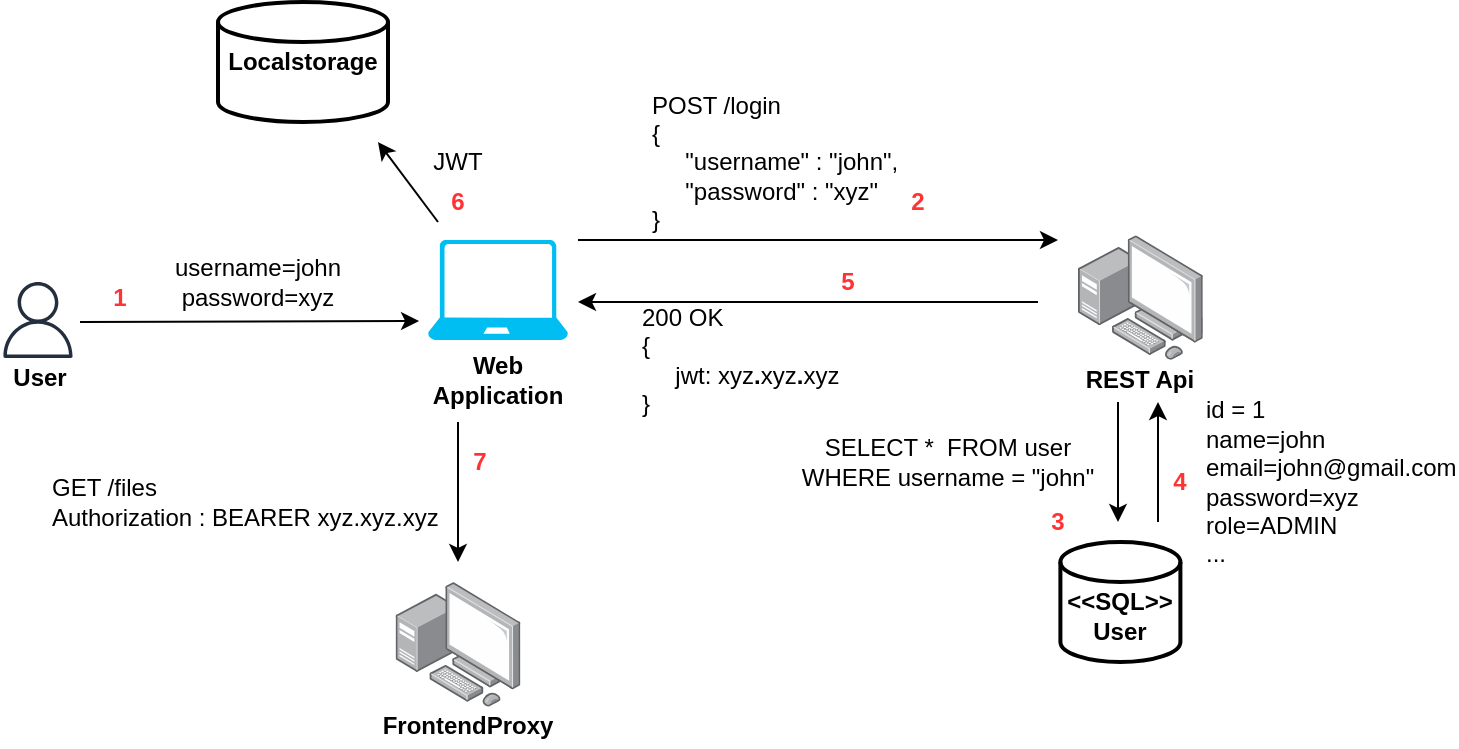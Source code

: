 <mxfile version="14.6.13" type="device"><diagram id="_V7-SiWRqN3R7Koynx4e" name="Pagina-1"><mxGraphModel dx="981" dy="574" grid="1" gridSize="10" guides="1" tooltips="1" connect="1" arrows="1" fold="1" page="1" pageScale="1" pageWidth="1169" pageHeight="827" math="0" shadow="0"><root><mxCell id="0"/><mxCell id="1" parent="0"/><mxCell id="jHizK3VEyP8ZVDnMUa7j-1" value="" style="verticalLabelPosition=bottom;html=1;verticalAlign=top;align=center;strokeColor=none;fillColor=#00BEF2;shape=mxgraph.azure.laptop;pointerEvents=1;" vertex="1" parent="1"><mxGeometry x="275" y="159" width="70" height="50" as="geometry"/></mxCell><mxCell id="jHizK3VEyP8ZVDnMUa7j-2" value="" style="outlineConnect=0;fontColor=#232F3E;gradientColor=none;fillColor=#232F3E;strokeColor=none;dashed=0;verticalLabelPosition=bottom;verticalAlign=top;align=center;html=1;fontSize=12;fontStyle=0;aspect=fixed;pointerEvents=1;shape=mxgraph.aws4.user;" vertex="1" parent="1"><mxGeometry x="61" y="180" width="38" height="38" as="geometry"/></mxCell><mxCell id="jHizK3VEyP8ZVDnMUa7j-3" value="&lt;b&gt;User&lt;/b&gt;" style="text;html=1;strokeColor=none;fillColor=none;align=center;verticalAlign=middle;whiteSpace=wrap;rounded=0;" vertex="1" parent="1"><mxGeometry x="61" y="218" width="40" height="20" as="geometry"/></mxCell><mxCell id="jHizK3VEyP8ZVDnMUa7j-4" value="&lt;b&gt;Web Application&lt;br&gt;&lt;/b&gt;" style="text;html=1;strokeColor=none;fillColor=none;align=center;verticalAlign=middle;whiteSpace=wrap;rounded=0;" vertex="1" parent="1"><mxGeometry x="270" y="219" width="80" height="20" as="geometry"/></mxCell><mxCell id="jHizK3VEyP8ZVDnMUa7j-6" value="" style="endArrow=classic;html=1;entryX=-0.064;entryY=0.81;entryDx=0;entryDy=0;entryPerimeter=0;" edge="1" parent="1" target="jHizK3VEyP8ZVDnMUa7j-1"><mxGeometry width="50" height="50" relative="1" as="geometry"><mxPoint x="101" y="200" as="sourcePoint"/><mxPoint x="181" y="230" as="targetPoint"/></mxGeometry></mxCell><mxCell id="jHizK3VEyP8ZVDnMUa7j-7" value="username=john&lt;br&gt;password=xyz" style="text;html=1;strokeColor=none;fillColor=none;align=center;verticalAlign=middle;whiteSpace=wrap;rounded=0;" vertex="1" parent="1"><mxGeometry x="170" y="170" width="40" height="20" as="geometry"/></mxCell><mxCell id="jHizK3VEyP8ZVDnMUa7j-8" value="" style="points=[];aspect=fixed;html=1;align=center;shadow=0;dashed=0;image;image=img/lib/allied_telesis/computer_and_terminals/Personal_Computer_with_Server.svg;" vertex="1" parent="1"><mxGeometry x="600" y="156.6" width="62.4" height="62.4" as="geometry"/></mxCell><mxCell id="jHizK3VEyP8ZVDnMUa7j-9" value="" style="endArrow=classic;html=1;" edge="1" parent="1"><mxGeometry width="50" height="50" relative="1" as="geometry"><mxPoint x="350" y="159" as="sourcePoint"/><mxPoint x="590" y="159" as="targetPoint"/></mxGeometry></mxCell><mxCell id="jHizK3VEyP8ZVDnMUa7j-10" value="POST /login&lt;br&gt;{&lt;br&gt;&amp;nbsp; &amp;nbsp; &amp;nbsp;&quot;username&quot; : &quot;john&quot;,&lt;br&gt;&amp;nbsp; &amp;nbsp; &amp;nbsp;&quot;password&quot; : &quot;xyz&quot;&lt;br&gt;}" style="text;html=1;strokeColor=none;fillColor=none;align=left;verticalAlign=middle;whiteSpace=wrap;rounded=0;" vertex="1" parent="1"><mxGeometry x="385" y="110" width="200" height="20" as="geometry"/></mxCell><mxCell id="jHizK3VEyP8ZVDnMUa7j-11" value="&lt;b&gt;&lt;br&gt;&amp;lt;&amp;lt;SQL&amp;gt;&amp;gt;&lt;br&gt;User&lt;/b&gt;" style="strokeWidth=2;html=1;shape=mxgraph.flowchart.database;whiteSpace=wrap;" vertex="1" parent="1"><mxGeometry x="591.2" y="310" width="60" height="60" as="geometry"/></mxCell><mxCell id="jHizK3VEyP8ZVDnMUa7j-13" value="&lt;b&gt;REST Api&lt;br&gt;&lt;/b&gt;" style="text;html=1;strokeColor=none;fillColor=none;align=center;verticalAlign=middle;whiteSpace=wrap;rounded=0;" vertex="1" parent="1"><mxGeometry x="591.2" y="219" width="80" height="20" as="geometry"/></mxCell><mxCell id="jHizK3VEyP8ZVDnMUa7j-14" value="" style="endArrow=classic;html=1;" edge="1" parent="1"><mxGeometry width="50" height="50" relative="1" as="geometry"><mxPoint x="620" y="240" as="sourcePoint"/><mxPoint x="620" y="300" as="targetPoint"/></mxGeometry></mxCell><mxCell id="jHizK3VEyP8ZVDnMUa7j-15" value="SELECT *&amp;nbsp; FROM user WHERE username = &quot;john&quot;" style="text;html=1;strokeColor=none;fillColor=none;align=center;verticalAlign=middle;whiteSpace=wrap;rounded=0;" vertex="1" parent="1"><mxGeometry x="450" y="260" width="170" height="20" as="geometry"/></mxCell><mxCell id="jHizK3VEyP8ZVDnMUa7j-16" value="" style="endArrow=classic;html=1;" edge="1" parent="1"><mxGeometry width="50" height="50" relative="1" as="geometry"><mxPoint x="640" y="300" as="sourcePoint"/><mxPoint x="640" y="240" as="targetPoint"/></mxGeometry></mxCell><mxCell id="jHizK3VEyP8ZVDnMUa7j-17" value="id = 1&lt;br&gt;name=john&lt;br&gt;email=john@gmail.com&lt;br&gt;password=xyz&lt;br&gt;role=ADMIN&lt;br&gt;..." style="text;html=1;strokeColor=none;fillColor=none;align=left;verticalAlign=middle;whiteSpace=wrap;rounded=0;" vertex="1" parent="1"><mxGeometry x="662.4" y="270" width="40" height="20" as="geometry"/></mxCell><mxCell id="jHizK3VEyP8ZVDnMUa7j-18" value="" style="endArrow=classic;html=1;" edge="1" parent="1"><mxGeometry width="50" height="50" relative="1" as="geometry"><mxPoint x="580" y="190" as="sourcePoint"/><mxPoint x="350" y="190" as="targetPoint"/></mxGeometry></mxCell><mxCell id="jHizK3VEyP8ZVDnMUa7j-19" value="200 OK&lt;br&gt;{&lt;br&gt;&amp;nbsp; &amp;nbsp; &amp;nbsp;jwt: xyz&lt;b&gt;.&lt;/b&gt;xyz&lt;b&gt;.&lt;/b&gt;xyz&amp;nbsp; &amp;nbsp; &amp;nbsp;&lt;br&gt;}" style="text;html=1;strokeColor=none;fillColor=none;align=left;verticalAlign=middle;whiteSpace=wrap;rounded=0;" vertex="1" parent="1"><mxGeometry x="380" y="209" width="200" height="20" as="geometry"/></mxCell><mxCell id="jHizK3VEyP8ZVDnMUa7j-20" value="" style="points=[];aspect=fixed;html=1;align=center;shadow=0;dashed=0;image;image=img/lib/allied_telesis/computer_and_terminals/Personal_Computer_with_Server.svg;" vertex="1" parent="1"><mxGeometry x="258.8" y="330" width="62.4" height="62.4" as="geometry"/></mxCell><mxCell id="jHizK3VEyP8ZVDnMUa7j-21" value="&lt;b&gt;FrontendProxy&lt;br&gt;&lt;/b&gt;" style="text;html=1;strokeColor=none;fillColor=none;align=center;verticalAlign=middle;whiteSpace=wrap;rounded=0;" vertex="1" parent="1"><mxGeometry x="255.0" y="392.4" width="80" height="20" as="geometry"/></mxCell><mxCell id="jHizK3VEyP8ZVDnMUa7j-22" value="" style="endArrow=classic;html=1;exitX=0.25;exitY=1.55;exitDx=0;exitDy=0;exitPerimeter=0;" edge="1" parent="1" source="jHizK3VEyP8ZVDnMUa7j-4"><mxGeometry width="50" height="50" relative="1" as="geometry"><mxPoint x="240" y="250" as="sourcePoint"/><mxPoint x="290" y="320" as="targetPoint"/><Array as="points"><mxPoint x="290" y="300"/></Array></mxGeometry></mxCell><mxCell id="jHizK3VEyP8ZVDnMUa7j-23" value="&lt;b&gt;Localstorage&lt;/b&gt;" style="strokeWidth=2;html=1;shape=mxgraph.flowchart.database;whiteSpace=wrap;" vertex="1" parent="1"><mxGeometry x="170" y="40" width="85" height="60" as="geometry"/></mxCell><mxCell id="jHizK3VEyP8ZVDnMUa7j-24" value="" style="endArrow=classic;html=1;" edge="1" parent="1"><mxGeometry width="50" height="50" relative="1" as="geometry"><mxPoint x="280" y="150" as="sourcePoint"/><mxPoint x="250" y="110" as="targetPoint"/></mxGeometry></mxCell><mxCell id="jHizK3VEyP8ZVDnMUa7j-25" value="JWT" style="text;html=1;strokeColor=none;fillColor=none;align=center;verticalAlign=middle;whiteSpace=wrap;rounded=0;" vertex="1" parent="1"><mxGeometry x="270" y="110" width="40" height="20" as="geometry"/></mxCell><mxCell id="jHizK3VEyP8ZVDnMUa7j-26" value="GET /files&lt;br&gt;Authorization : BEARER xyz.xyz.xyz" style="text;html=1;strokeColor=none;fillColor=none;align=left;verticalAlign=middle;whiteSpace=wrap;rounded=0;" vertex="1" parent="1"><mxGeometry x="85" y="280" width="210" height="20" as="geometry"/></mxCell><mxCell id="jHizK3VEyP8ZVDnMUa7j-28" value="&lt;b&gt;&lt;font color=&quot;#ff3333&quot;&gt;1&lt;/font&gt;&lt;/b&gt;" style="text;html=1;strokeColor=none;fillColor=none;align=center;verticalAlign=middle;whiteSpace=wrap;rounded=0;" vertex="1" parent="1"><mxGeometry x="101" y="177.8" width="40" height="20" as="geometry"/></mxCell><mxCell id="jHizK3VEyP8ZVDnMUa7j-29" value="&lt;b&gt;&lt;font color=&quot;#ff3333&quot;&gt;2&lt;/font&gt;&lt;/b&gt;" style="text;html=1;strokeColor=none;fillColor=none;align=center;verticalAlign=middle;whiteSpace=wrap;rounded=0;" vertex="1" parent="1"><mxGeometry x="500" y="130" width="40" height="20" as="geometry"/></mxCell><mxCell id="jHizK3VEyP8ZVDnMUa7j-31" value="&lt;b&gt;&lt;font color=&quot;#ff3333&quot;&gt;3&lt;/font&gt;&lt;/b&gt;" style="text;html=1;strokeColor=none;fillColor=none;align=center;verticalAlign=middle;whiteSpace=wrap;rounded=0;" vertex="1" parent="1"><mxGeometry x="570" y="290" width="40" height="20" as="geometry"/></mxCell><mxCell id="jHizK3VEyP8ZVDnMUa7j-32" value="&lt;b&gt;&lt;font color=&quot;#ff3333&quot;&gt;4&lt;/font&gt;&lt;/b&gt;" style="text;html=1;strokeColor=none;fillColor=none;align=center;verticalAlign=middle;whiteSpace=wrap;rounded=0;" vertex="1" parent="1"><mxGeometry x="631.2" y="270" width="40" height="20" as="geometry"/></mxCell><mxCell id="jHizK3VEyP8ZVDnMUa7j-33" value="&lt;b&gt;&lt;font color=&quot;#ff3333&quot;&gt;5&lt;/font&gt;&lt;/b&gt;" style="text;html=1;strokeColor=none;fillColor=none;align=center;verticalAlign=middle;whiteSpace=wrap;rounded=0;" vertex="1" parent="1"><mxGeometry x="465" y="170" width="40" height="20" as="geometry"/></mxCell><mxCell id="jHizK3VEyP8ZVDnMUa7j-34" value="&lt;font color=&quot;#ff3333&quot;&gt;&lt;b&gt;6&lt;/b&gt;&lt;/font&gt;" style="text;html=1;strokeColor=none;fillColor=none;align=center;verticalAlign=middle;whiteSpace=wrap;rounded=0;" vertex="1" parent="1"><mxGeometry x="270" y="130" width="40" height="20" as="geometry"/></mxCell><mxCell id="jHizK3VEyP8ZVDnMUa7j-35" value="&lt;b&gt;&lt;font color=&quot;#ff3333&quot;&gt;7&lt;/font&gt;&lt;/b&gt;" style="text;html=1;strokeColor=none;fillColor=none;align=center;verticalAlign=middle;whiteSpace=wrap;rounded=0;" vertex="1" parent="1"><mxGeometry x="281.2" y="260" width="40" height="20" as="geometry"/></mxCell></root></mxGraphModel></diagram></mxfile>